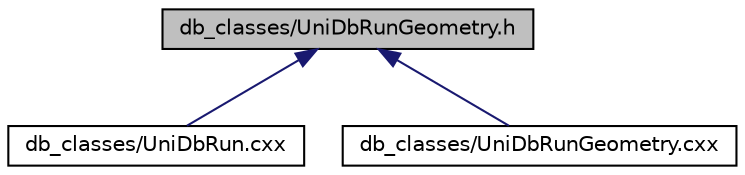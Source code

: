 digraph "db_classes/UniDbRunGeometry.h"
{
  edge [fontname="Helvetica",fontsize="10",labelfontname="Helvetica",labelfontsize="10"];
  node [fontname="Helvetica",fontsize="10",shape=record];
  Node1 [label="db_classes/UniDbRunGeometry.h",height=0.2,width=0.4,color="black", fillcolor="grey75", style="filled", fontcolor="black"];
  Node1 -> Node2 [dir="back",color="midnightblue",fontsize="10",style="solid",fontname="Helvetica"];
  Node2 [label="db_classes/UniDbRun.cxx",height=0.2,width=0.4,color="black", fillcolor="white", style="filled",URL="$_uni_db_run_8cxx.html"];
  Node1 -> Node3 [dir="back",color="midnightblue",fontsize="10",style="solid",fontname="Helvetica"];
  Node3 [label="db_classes/UniDbRunGeometry.cxx",height=0.2,width=0.4,color="black", fillcolor="white", style="filled",URL="$_uni_db_run_geometry_8cxx.html"];
}
